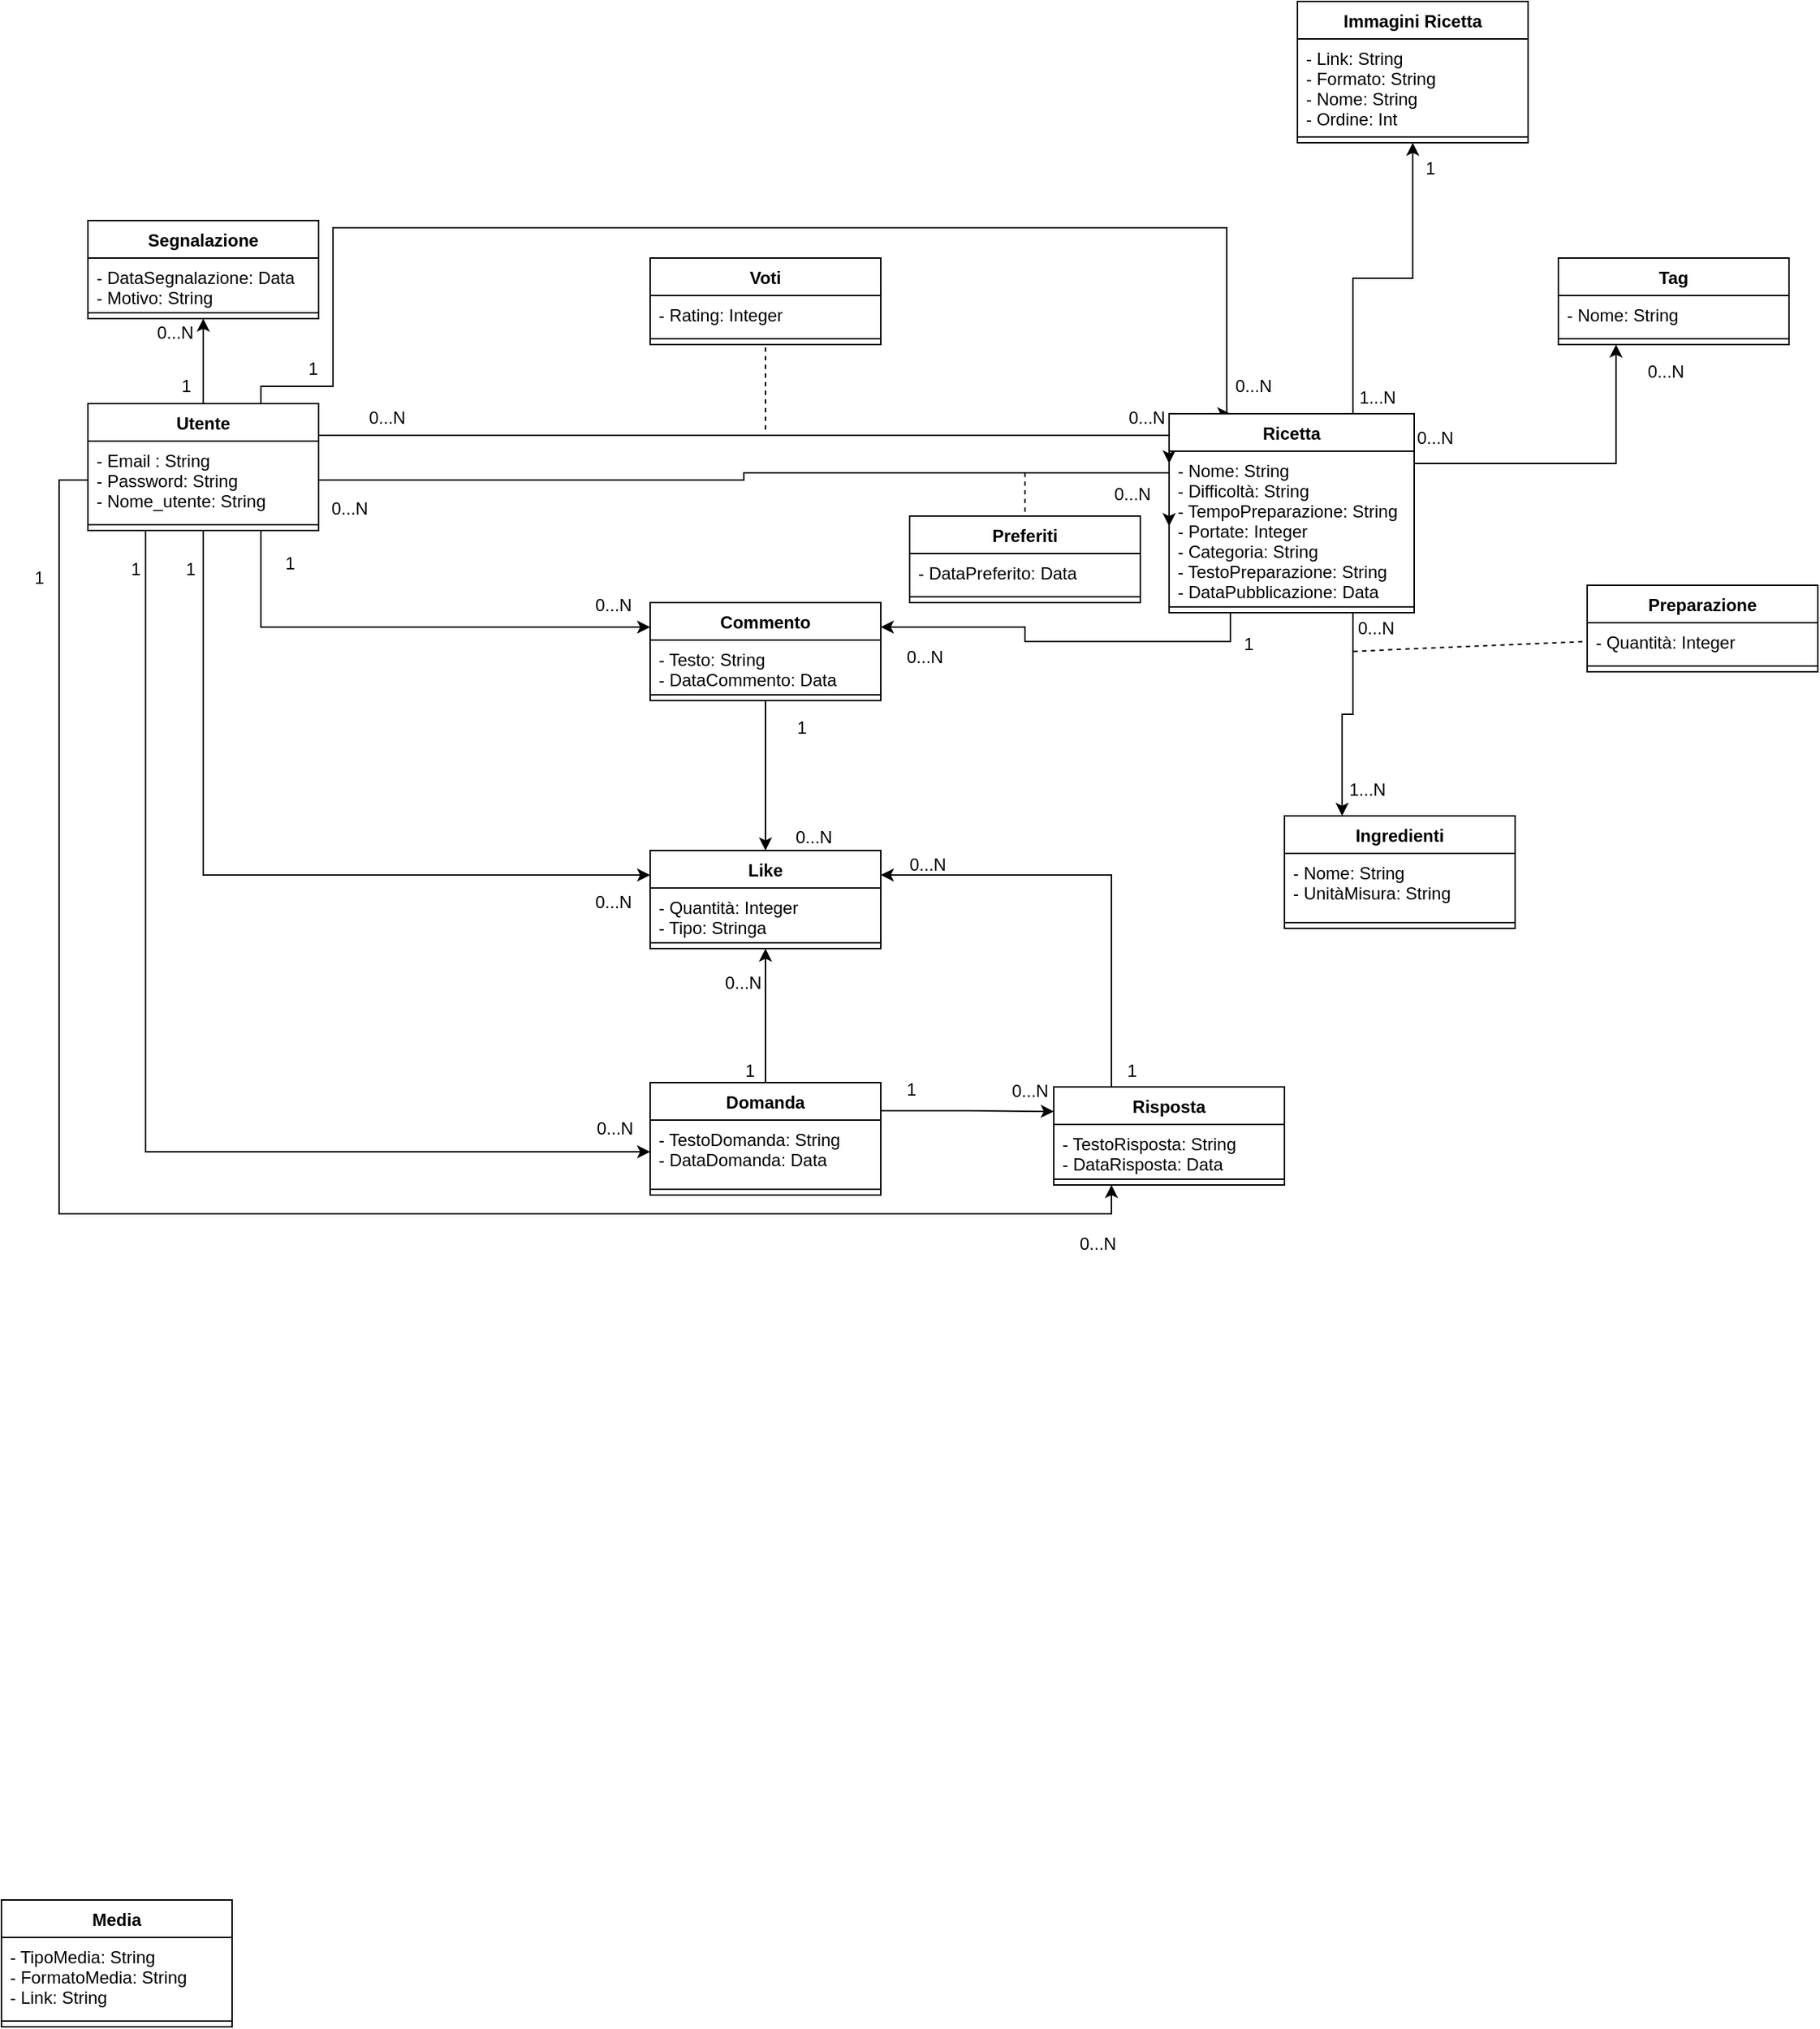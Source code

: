 <mxfile version="10.5.9" type="device"><diagram id="XpXjDNt-3Lndr2vm-Jvw" name="Page-1"><mxGraphModel dx="1188" dy="2991" grid="1" gridSize="10" guides="1" tooltips="1" connect="1" arrows="1" fold="1" page="1" pageScale="1" pageWidth="1654" pageHeight="2336" math="0" shadow="0"><root><mxCell id="0"/><mxCell id="1" parent="0"/><mxCell id="xp0NEgEFZa0FCV6qBXXA-51" style="edgeStyle=orthogonalEdgeStyle;rounded=0;orthogonalLoop=1;jettySize=auto;html=1;exitX=1;exitY=0.25;exitDx=0;exitDy=0;entryX=0;entryY=0.25;entryDx=0;entryDy=0;" parent="1" source="xp0NEgEFZa0FCV6qBXXA-1" target="xp0NEgEFZa0FCV6qBXXA-5" edge="1"><mxGeometry relative="1" as="geometry"><Array as="points"><mxPoint x="830" y="214"/></Array></mxGeometry></mxCell><mxCell id="xp0NEgEFZa0FCV6qBXXA-63" style="edgeStyle=orthogonalEdgeStyle;rounded=0;orthogonalLoop=1;jettySize=auto;html=1;exitX=0.75;exitY=1;exitDx=0;exitDy=0;entryX=0;entryY=0.25;entryDx=0;entryDy=0;" parent="1" source="xp0NEgEFZa0FCV6qBXXA-1" target="xp0NEgEFZa0FCV6qBXXA-9" edge="1"><mxGeometry relative="1" as="geometry"/></mxCell><mxCell id="xp0NEgEFZa0FCV6qBXXA-66" style="edgeStyle=orthogonalEdgeStyle;rounded=0;orthogonalLoop=1;jettySize=auto;html=1;exitX=0.5;exitY=1;exitDx=0;exitDy=0;entryX=0;entryY=0.25;entryDx=0;entryDy=0;" parent="1" source="xp0NEgEFZa0FCV6qBXXA-1" target="xp0NEgEFZa0FCV6qBXXA-13" edge="1"><mxGeometry relative="1" as="geometry"/></mxCell><mxCell id="xp0NEgEFZa0FCV6qBXXA-76" style="edgeStyle=orthogonalEdgeStyle;rounded=0;orthogonalLoop=1;jettySize=auto;html=1;exitX=0.5;exitY=0;exitDx=0;exitDy=0;entryX=0.5;entryY=1;entryDx=0;entryDy=0;" parent="1" source="xp0NEgEFZa0FCV6qBXXA-1" target="xp0NEgEFZa0FCV6qBXXA-33" edge="1"><mxGeometry relative="1" as="geometry"/></mxCell><mxCell id="xp0NEgEFZa0FCV6qBXXA-88" style="edgeStyle=orthogonalEdgeStyle;rounded=0;orthogonalLoop=1;jettySize=auto;html=1;exitX=0.75;exitY=0;exitDx=0;exitDy=0;entryX=0.25;entryY=0;entryDx=0;entryDy=0;" parent="1" source="xp0NEgEFZa0FCV6qBXXA-1" target="xp0NEgEFZa0FCV6qBXXA-5" edge="1"><mxGeometry relative="1" as="geometry"><Array as="points"><mxPoint x="200" y="180"/><mxPoint x="250" y="180"/><mxPoint x="250" y="70"/><mxPoint x="870" y="70"/></Array></mxGeometry></mxCell><mxCell id="fRyMFQYkiwxpKiQndbeK-6" style="edgeStyle=orthogonalEdgeStyle;rounded=0;orthogonalLoop=1;jettySize=auto;html=1;exitX=0.25;exitY=1;exitDx=0;exitDy=0;entryX=0;entryY=0.5;entryDx=0;entryDy=0;" parent="1" source="xp0NEgEFZa0FCV6qBXXA-1" target="xp0NEgEFZa0FCV6qBXXA-38" edge="1"><mxGeometry relative="1" as="geometry"/></mxCell><mxCell id="xp0NEgEFZa0FCV6qBXXA-1" value="Utente" style="swimlane;fontStyle=1;align=center;verticalAlign=top;childLayout=stackLayout;horizontal=1;startSize=26;horizontalStack=0;resizeParent=1;resizeParentMax=0;resizeLast=0;collapsible=1;marginBottom=0;" parent="1" vertex="1"><mxGeometry x="80" y="192" width="160" height="88" as="geometry"/></mxCell><mxCell id="xp0NEgEFZa0FCV6qBXXA-2" value="- Email : String&#xA;- Password: String&#xA;- Nome_utente: String&#xA;" style="text;strokeColor=none;fillColor=none;align=left;verticalAlign=top;spacingLeft=4;spacingRight=4;overflow=hidden;rotatable=0;points=[[0,0.5],[1,0.5]];portConstraint=eastwest;" parent="xp0NEgEFZa0FCV6qBXXA-1" vertex="1"><mxGeometry y="26" width="160" height="54" as="geometry"/></mxCell><mxCell id="xp0NEgEFZa0FCV6qBXXA-3" value="" style="line;strokeWidth=1;fillColor=none;align=left;verticalAlign=middle;spacingTop=-1;spacingLeft=3;spacingRight=3;rotatable=0;labelPosition=right;points=[];portConstraint=eastwest;" parent="xp0NEgEFZa0FCV6qBXXA-1" vertex="1"><mxGeometry y="80" width="160" height="8" as="geometry"/></mxCell><mxCell id="xp0NEgEFZa0FCV6qBXXA-57" style="edgeStyle=orthogonalEdgeStyle;rounded=0;orthogonalLoop=1;jettySize=auto;html=1;exitX=0.75;exitY=1;exitDx=0;exitDy=0;entryX=0.25;entryY=0;entryDx=0;entryDy=0;" parent="1" source="xp0NEgEFZa0FCV6qBXXA-5" target="xp0NEgEFZa0FCV6qBXXA-21" edge="1"><mxGeometry relative="1" as="geometry"/></mxCell><mxCell id="xp0NEgEFZa0FCV6qBXXA-64" style="edgeStyle=orthogonalEdgeStyle;rounded=0;orthogonalLoop=1;jettySize=auto;html=1;exitX=0.25;exitY=1;exitDx=0;exitDy=0;entryX=1;entryY=0.25;entryDx=0;entryDy=0;" parent="1" source="xp0NEgEFZa0FCV6qBXXA-5" target="xp0NEgEFZa0FCV6qBXXA-9" edge="1"><mxGeometry relative="1" as="geometry"/></mxCell><mxCell id="xp0NEgEFZa0FCV6qBXXA-78" style="edgeStyle=orthogonalEdgeStyle;rounded=0;orthogonalLoop=1;jettySize=auto;html=1;exitX=1;exitY=0.25;exitDx=0;exitDy=0;entryX=0.25;entryY=1;entryDx=0;entryDy=0;" parent="1" source="xp0NEgEFZa0FCV6qBXXA-5" target="xp0NEgEFZa0FCV6qBXXA-25" edge="1"><mxGeometry relative="1" as="geometry"/></mxCell><mxCell id="4UnbL6Nu-8qdcva4Nt-v-6" style="edgeStyle=orthogonalEdgeStyle;rounded=0;orthogonalLoop=1;jettySize=auto;html=1;exitX=0.75;exitY=0;exitDx=0;exitDy=0;entryX=0.5;entryY=1;entryDx=0;entryDy=0;" edge="1" parent="1" source="xp0NEgEFZa0FCV6qBXXA-5" target="4UnbL6Nu-8qdcva4Nt-v-1"><mxGeometry relative="1" as="geometry"/></mxCell><mxCell id="xp0NEgEFZa0FCV6qBXXA-5" value="Ricetta" style="swimlane;fontStyle=1;align=center;verticalAlign=top;childLayout=stackLayout;horizontal=1;startSize=26;horizontalStack=0;resizeParent=1;resizeParentMax=0;resizeLast=0;collapsible=1;marginBottom=0;" parent="1" vertex="1"><mxGeometry x="830" y="199" width="170" height="138" as="geometry"/></mxCell><mxCell id="xp0NEgEFZa0FCV6qBXXA-6" value="- Nome: String&#xA;- Difficoltà: String&#xA;- TempoPreparazione: String&#xA;- Portate: Integer&#xA;- Categoria: String&#xA;- TestoPreparazione: String&#xA;- DataPubblicazione: Data&#xA;&#xA;" style="text;strokeColor=none;fillColor=none;align=left;verticalAlign=top;spacingLeft=4;spacingRight=4;overflow=hidden;rotatable=0;points=[[0,0.5],[1,0.5]];portConstraint=eastwest;" parent="xp0NEgEFZa0FCV6qBXXA-5" vertex="1"><mxGeometry y="26" width="170" height="104" as="geometry"/></mxCell><mxCell id="xp0NEgEFZa0FCV6qBXXA-7" value="" style="line;strokeWidth=1;fillColor=none;align=left;verticalAlign=middle;spacingTop=-1;spacingLeft=3;spacingRight=3;rotatable=0;labelPosition=right;points=[];portConstraint=eastwest;" parent="xp0NEgEFZa0FCV6qBXXA-5" vertex="1"><mxGeometry y="130" width="170" height="8" as="geometry"/></mxCell><mxCell id="xp0NEgEFZa0FCV6qBXXA-65" style="edgeStyle=orthogonalEdgeStyle;rounded=0;orthogonalLoop=1;jettySize=auto;html=1;exitX=0.5;exitY=1;exitDx=0;exitDy=0;entryX=0.5;entryY=0;entryDx=0;entryDy=0;" parent="1" source="xp0NEgEFZa0FCV6qBXXA-9" target="xp0NEgEFZa0FCV6qBXXA-13" edge="1"><mxGeometry relative="1" as="geometry"/></mxCell><mxCell id="xp0NEgEFZa0FCV6qBXXA-9" value="Commento" style="swimlane;fontStyle=1;align=center;verticalAlign=top;childLayout=stackLayout;horizontal=1;startSize=26;horizontalStack=0;resizeParent=1;resizeParentMax=0;resizeLast=0;collapsible=1;marginBottom=0;" parent="1" vertex="1"><mxGeometry x="470" y="330" width="160" height="68" as="geometry"/></mxCell><mxCell id="xp0NEgEFZa0FCV6qBXXA-10" value="- Testo: String&#xA;- DataCommento: Data&#xA;" style="text;strokeColor=none;fillColor=none;align=left;verticalAlign=top;spacingLeft=4;spacingRight=4;overflow=hidden;rotatable=0;points=[[0,0.5],[1,0.5]];portConstraint=eastwest;" parent="xp0NEgEFZa0FCV6qBXXA-9" vertex="1"><mxGeometry y="26" width="160" height="34" as="geometry"/></mxCell><mxCell id="xp0NEgEFZa0FCV6qBXXA-11" value="" style="line;strokeWidth=1;fillColor=none;align=left;verticalAlign=middle;spacingTop=-1;spacingLeft=3;spacingRight=3;rotatable=0;labelPosition=right;points=[];portConstraint=eastwest;" parent="xp0NEgEFZa0FCV6qBXXA-9" vertex="1"><mxGeometry y="60" width="160" height="8" as="geometry"/></mxCell><mxCell id="xp0NEgEFZa0FCV6qBXXA-13" value="Like" style="swimlane;fontStyle=1;align=center;verticalAlign=top;childLayout=stackLayout;horizontal=1;startSize=26;horizontalStack=0;resizeParent=1;resizeParentMax=0;resizeLast=0;collapsible=1;marginBottom=0;" parent="1" vertex="1"><mxGeometry x="470" y="502" width="160" height="68" as="geometry"/></mxCell><mxCell id="xp0NEgEFZa0FCV6qBXXA-14" value="- Quantità: Integer&#xA;- Tipo: Stringa&#xA;" style="text;strokeColor=none;fillColor=none;align=left;verticalAlign=top;spacingLeft=4;spacingRight=4;overflow=hidden;rotatable=0;points=[[0,0.5],[1,0.5]];portConstraint=eastwest;" parent="xp0NEgEFZa0FCV6qBXXA-13" vertex="1"><mxGeometry y="26" width="160" height="34" as="geometry"/></mxCell><mxCell id="xp0NEgEFZa0FCV6qBXXA-15" value="" style="line;strokeWidth=1;fillColor=none;align=left;verticalAlign=middle;spacingTop=-1;spacingLeft=3;spacingRight=3;rotatable=0;labelPosition=right;points=[];portConstraint=eastwest;" parent="xp0NEgEFZa0FCV6qBXXA-13" vertex="1"><mxGeometry y="60" width="160" height="8" as="geometry"/></mxCell><mxCell id="xp0NEgEFZa0FCV6qBXXA-17" value="Voti" style="swimlane;fontStyle=1;align=center;verticalAlign=top;childLayout=stackLayout;horizontal=1;startSize=26;horizontalStack=0;resizeParent=1;resizeParentMax=0;resizeLast=0;collapsible=1;marginBottom=0;" parent="1" vertex="1"><mxGeometry x="470" y="91" width="160" height="60" as="geometry"/></mxCell><mxCell id="xp0NEgEFZa0FCV6qBXXA-18" value="- Rating: Integer" style="text;strokeColor=none;fillColor=none;align=left;verticalAlign=top;spacingLeft=4;spacingRight=4;overflow=hidden;rotatable=0;points=[[0,0.5],[1,0.5]];portConstraint=eastwest;" parent="xp0NEgEFZa0FCV6qBXXA-17" vertex="1"><mxGeometry y="26" width="160" height="26" as="geometry"/></mxCell><mxCell id="xp0NEgEFZa0FCV6qBXXA-19" value="" style="line;strokeWidth=1;fillColor=none;align=left;verticalAlign=middle;spacingTop=-1;spacingLeft=3;spacingRight=3;rotatable=0;labelPosition=right;points=[];portConstraint=eastwest;" parent="xp0NEgEFZa0FCV6qBXXA-17" vertex="1"><mxGeometry y="52" width="160" height="8" as="geometry"/></mxCell><mxCell id="xp0NEgEFZa0FCV6qBXXA-21" value="Ingredienti" style="swimlane;fontStyle=1;align=center;verticalAlign=top;childLayout=stackLayout;horizontal=1;startSize=26;horizontalStack=0;resizeParent=1;resizeParentMax=0;resizeLast=0;collapsible=1;marginBottom=0;" parent="1" vertex="1"><mxGeometry x="910" y="478" width="160" height="78" as="geometry"/></mxCell><mxCell id="xp0NEgEFZa0FCV6qBXXA-22" value="- Nome: String&#xA;- UnitàMisura: String&#xA;" style="text;strokeColor=none;fillColor=none;align=left;verticalAlign=top;spacingLeft=4;spacingRight=4;overflow=hidden;rotatable=0;points=[[0,0.5],[1,0.5]];portConstraint=eastwest;" parent="xp0NEgEFZa0FCV6qBXXA-21" vertex="1"><mxGeometry y="26" width="160" height="44" as="geometry"/></mxCell><mxCell id="xp0NEgEFZa0FCV6qBXXA-23" value="" style="line;strokeWidth=1;fillColor=none;align=left;verticalAlign=middle;spacingTop=-1;spacingLeft=3;spacingRight=3;rotatable=0;labelPosition=right;points=[];portConstraint=eastwest;" parent="xp0NEgEFZa0FCV6qBXXA-21" vertex="1"><mxGeometry y="70" width="160" height="8" as="geometry"/></mxCell><mxCell id="xp0NEgEFZa0FCV6qBXXA-25" value="Tag" style="swimlane;fontStyle=1;align=center;verticalAlign=top;childLayout=stackLayout;horizontal=1;startSize=26;horizontalStack=0;resizeParent=1;resizeParentMax=0;resizeLast=0;collapsible=1;marginBottom=0;" parent="1" vertex="1"><mxGeometry x="1100" y="91" width="160" height="60" as="geometry"/></mxCell><mxCell id="xp0NEgEFZa0FCV6qBXXA-26" value="- Nome: String" style="text;strokeColor=none;fillColor=none;align=left;verticalAlign=top;spacingLeft=4;spacingRight=4;overflow=hidden;rotatable=0;points=[[0,0.5],[1,0.5]];portConstraint=eastwest;" parent="xp0NEgEFZa0FCV6qBXXA-25" vertex="1"><mxGeometry y="26" width="160" height="26" as="geometry"/></mxCell><mxCell id="xp0NEgEFZa0FCV6qBXXA-27" value="" style="line;strokeWidth=1;fillColor=none;align=left;verticalAlign=middle;spacingTop=-1;spacingLeft=3;spacingRight=3;rotatable=0;labelPosition=right;points=[];portConstraint=eastwest;" parent="xp0NEgEFZa0FCV6qBXXA-25" vertex="1"><mxGeometry y="52" width="160" height="8" as="geometry"/></mxCell><mxCell id="xp0NEgEFZa0FCV6qBXXA-29" value="Preferiti" style="swimlane;fontStyle=1;align=center;verticalAlign=top;childLayout=stackLayout;horizontal=1;startSize=26;horizontalStack=0;resizeParent=1;resizeParentMax=0;resizeLast=0;collapsible=1;marginBottom=0;" parent="1" vertex="1"><mxGeometry x="650" y="270" width="160" height="60" as="geometry"/></mxCell><mxCell id="xp0NEgEFZa0FCV6qBXXA-30" value="- DataPreferito: Data" style="text;strokeColor=none;fillColor=none;align=left;verticalAlign=top;spacingLeft=4;spacingRight=4;overflow=hidden;rotatable=0;points=[[0,0.5],[1,0.5]];portConstraint=eastwest;" parent="xp0NEgEFZa0FCV6qBXXA-29" vertex="1"><mxGeometry y="26" width="160" height="26" as="geometry"/></mxCell><mxCell id="xp0NEgEFZa0FCV6qBXXA-31" value="" style="line;strokeWidth=1;fillColor=none;align=left;verticalAlign=middle;spacingTop=-1;spacingLeft=3;spacingRight=3;rotatable=0;labelPosition=right;points=[];portConstraint=eastwest;" parent="xp0NEgEFZa0FCV6qBXXA-29" vertex="1"><mxGeometry y="52" width="160" height="8" as="geometry"/></mxCell><mxCell id="xp0NEgEFZa0FCV6qBXXA-33" value="Segnalazione" style="swimlane;fontStyle=1;align=center;verticalAlign=top;childLayout=stackLayout;horizontal=1;startSize=26;horizontalStack=0;resizeParent=1;resizeParentMax=0;resizeLast=0;collapsible=1;marginBottom=0;" parent="1" vertex="1"><mxGeometry x="80" y="65" width="160" height="68" as="geometry"/></mxCell><mxCell id="xp0NEgEFZa0FCV6qBXXA-34" value="- DataSegnalazione: Data&#xA;- Motivo: String&#xA;" style="text;strokeColor=none;fillColor=none;align=left;verticalAlign=top;spacingLeft=4;spacingRight=4;overflow=hidden;rotatable=0;points=[[0,0.5],[1,0.5]];portConstraint=eastwest;" parent="xp0NEgEFZa0FCV6qBXXA-33" vertex="1"><mxGeometry y="26" width="160" height="34" as="geometry"/></mxCell><mxCell id="xp0NEgEFZa0FCV6qBXXA-35" value="" style="line;strokeWidth=1;fillColor=none;align=left;verticalAlign=middle;spacingTop=-1;spacingLeft=3;spacingRight=3;rotatable=0;labelPosition=right;points=[];portConstraint=eastwest;" parent="xp0NEgEFZa0FCV6qBXXA-33" vertex="1"><mxGeometry y="60" width="160" height="8" as="geometry"/></mxCell><mxCell id="xp0NEgEFZa0FCV6qBXXA-73" style="edgeStyle=orthogonalEdgeStyle;rounded=0;orthogonalLoop=1;jettySize=auto;html=1;exitX=1;exitY=0.25;exitDx=0;exitDy=0;entryX=0;entryY=0.25;entryDx=0;entryDy=0;" parent="1" source="xp0NEgEFZa0FCV6qBXXA-37" target="xp0NEgEFZa0FCV6qBXXA-41" edge="1"><mxGeometry relative="1" as="geometry"/></mxCell><mxCell id="xp0NEgEFZa0FCV6qBXXA-74" style="edgeStyle=orthogonalEdgeStyle;rounded=0;orthogonalLoop=1;jettySize=auto;html=1;exitX=0.5;exitY=0;exitDx=0;exitDy=0;entryX=0.5;entryY=1;entryDx=0;entryDy=0;" parent="1" source="xp0NEgEFZa0FCV6qBXXA-37" target="xp0NEgEFZa0FCV6qBXXA-13" edge="1"><mxGeometry relative="1" as="geometry"/></mxCell><mxCell id="xp0NEgEFZa0FCV6qBXXA-37" value="Domanda" style="swimlane;fontStyle=1;align=center;verticalAlign=top;childLayout=stackLayout;horizontal=1;startSize=26;horizontalStack=0;resizeParent=1;resizeParentMax=0;resizeLast=0;collapsible=1;marginBottom=0;" parent="1" vertex="1"><mxGeometry x="470" y="663" width="160" height="78" as="geometry"/></mxCell><mxCell id="xp0NEgEFZa0FCV6qBXXA-38" value="- TestoDomanda: String&#xA;- DataDomanda: Data&#xA;" style="text;strokeColor=none;fillColor=none;align=left;verticalAlign=top;spacingLeft=4;spacingRight=4;overflow=hidden;rotatable=0;points=[[0,0.5],[1,0.5]];portConstraint=eastwest;" parent="xp0NEgEFZa0FCV6qBXXA-37" vertex="1"><mxGeometry y="26" width="160" height="44" as="geometry"/></mxCell><mxCell id="xp0NEgEFZa0FCV6qBXXA-39" value="" style="line;strokeWidth=1;fillColor=none;align=left;verticalAlign=middle;spacingTop=-1;spacingLeft=3;spacingRight=3;rotatable=0;labelPosition=right;points=[];portConstraint=eastwest;" parent="xp0NEgEFZa0FCV6qBXXA-37" vertex="1"><mxGeometry y="70" width="160" height="8" as="geometry"/></mxCell><mxCell id="xp0NEgEFZa0FCV6qBXXA-75" style="edgeStyle=orthogonalEdgeStyle;rounded=0;orthogonalLoop=1;jettySize=auto;html=1;exitX=0.25;exitY=0;exitDx=0;exitDy=0;entryX=1;entryY=0.25;entryDx=0;entryDy=0;" parent="1" source="xp0NEgEFZa0FCV6qBXXA-41" target="xp0NEgEFZa0FCV6qBXXA-13" edge="1"><mxGeometry relative="1" as="geometry"/></mxCell><mxCell id="xp0NEgEFZa0FCV6qBXXA-41" value="Risposta" style="swimlane;fontStyle=1;align=center;verticalAlign=top;childLayout=stackLayout;horizontal=1;startSize=26;horizontalStack=0;resizeParent=1;resizeParentMax=0;resizeLast=0;collapsible=1;marginBottom=0;" parent="1" vertex="1"><mxGeometry x="750" y="666" width="160" height="68" as="geometry"/></mxCell><mxCell id="xp0NEgEFZa0FCV6qBXXA-42" value="- TestoRisposta: String&#xA;- DataRisposta: Data&#xA;" style="text;strokeColor=none;fillColor=none;align=left;verticalAlign=top;spacingLeft=4;spacingRight=4;overflow=hidden;rotatable=0;points=[[0,0.5],[1,0.5]];portConstraint=eastwest;" parent="xp0NEgEFZa0FCV6qBXXA-41" vertex="1"><mxGeometry y="26" width="160" height="34" as="geometry"/></mxCell><mxCell id="xp0NEgEFZa0FCV6qBXXA-43" value="" style="line;strokeWidth=1;fillColor=none;align=left;verticalAlign=middle;spacingTop=-1;spacingLeft=3;spacingRight=3;rotatable=0;labelPosition=right;points=[];portConstraint=eastwest;" parent="xp0NEgEFZa0FCV6qBXXA-41" vertex="1"><mxGeometry y="60" width="160" height="8" as="geometry"/></mxCell><mxCell id="xp0NEgEFZa0FCV6qBXXA-45" value="Media" style="swimlane;fontStyle=1;align=center;verticalAlign=top;childLayout=stackLayout;horizontal=1;startSize=26;horizontalStack=0;resizeParent=1;resizeParentMax=0;resizeLast=0;collapsible=1;marginBottom=0;" parent="1" vertex="1"><mxGeometry x="20" y="1230" width="160" height="88" as="geometry"/></mxCell><mxCell id="xp0NEgEFZa0FCV6qBXXA-46" value="- TipoMedia: String&#xA;- FormatoMedia: String&#xA;- Link: String&#xA;" style="text;strokeColor=none;fillColor=none;align=left;verticalAlign=top;spacingLeft=4;spacingRight=4;overflow=hidden;rotatable=0;points=[[0,0.5],[1,0.5]];portConstraint=eastwest;" parent="xp0NEgEFZa0FCV6qBXXA-45" vertex="1"><mxGeometry y="26" width="160" height="54" as="geometry"/></mxCell><mxCell id="xp0NEgEFZa0FCV6qBXXA-47" value="" style="line;strokeWidth=1;fillColor=none;align=left;verticalAlign=middle;spacingTop=-1;spacingLeft=3;spacingRight=3;rotatable=0;labelPosition=right;points=[];portConstraint=eastwest;" parent="xp0NEgEFZa0FCV6qBXXA-45" vertex="1"><mxGeometry y="80" width="160" height="8" as="geometry"/></mxCell><mxCell id="xp0NEgEFZa0FCV6qBXXA-55" value="" style="endArrow=none;dashed=1;html=1;entryX=0.5;entryY=1;entryDx=0;entryDy=0;" parent="1" target="xp0NEgEFZa0FCV6qBXXA-17" edge="1"><mxGeometry width="50" height="50" relative="1" as="geometry"><mxPoint x="550" y="210" as="sourcePoint"/><mxPoint x="570" y="290" as="targetPoint"/></mxGeometry></mxCell><mxCell id="xp0NEgEFZa0FCV6qBXXA-56" value="" style="endArrow=none;dashed=1;html=1;entryX=0.5;entryY=0;entryDx=0;entryDy=0;" parent="1" target="xp0NEgEFZa0FCV6qBXXA-29" edge="1"><mxGeometry width="50" height="50" relative="1" as="geometry"><mxPoint x="730" y="240" as="sourcePoint"/><mxPoint x="730" y="250" as="targetPoint"/></mxGeometry></mxCell><mxCell id="xp0NEgEFZa0FCV6qBXXA-58" value="Preparazione" style="swimlane;fontStyle=1;align=center;verticalAlign=top;childLayout=stackLayout;horizontal=1;startSize=26;horizontalStack=0;resizeParent=1;resizeParentMax=0;resizeLast=0;collapsible=1;marginBottom=0;" parent="1" vertex="1"><mxGeometry x="1120" y="318" width="160" height="60" as="geometry"/></mxCell><mxCell id="xp0NEgEFZa0FCV6qBXXA-59" value="- Quantità: Integer" style="text;strokeColor=none;fillColor=none;align=left;verticalAlign=top;spacingLeft=4;spacingRight=4;overflow=hidden;rotatable=0;points=[[0,0.5],[1,0.5]];portConstraint=eastwest;" parent="xp0NEgEFZa0FCV6qBXXA-58" vertex="1"><mxGeometry y="26" width="160" height="26" as="geometry"/></mxCell><mxCell id="xp0NEgEFZa0FCV6qBXXA-60" value="" style="line;strokeWidth=1;fillColor=none;align=left;verticalAlign=middle;spacingTop=-1;spacingLeft=3;spacingRight=3;rotatable=0;labelPosition=right;points=[];portConstraint=eastwest;" parent="xp0NEgEFZa0FCV6qBXXA-58" vertex="1"><mxGeometry y="52" width="160" height="8" as="geometry"/></mxCell><mxCell id="xp0NEgEFZa0FCV6qBXXA-62" value="" style="endArrow=none;dashed=1;html=1;entryX=0;entryY=0.5;entryDx=0;entryDy=0;exitX=-0.028;exitY=1.291;exitDx=0;exitDy=0;exitPerimeter=0;" parent="1" target="xp0NEgEFZa0FCV6qBXXA-59" edge="1" source="xp0NEgEFZa0FCV6qBXXA-98"><mxGeometry width="50" height="50" relative="1" as="geometry"><mxPoint x="950" y="360" as="sourcePoint"/><mxPoint x="1050" y="350" as="targetPoint"/></mxGeometry></mxCell><mxCell id="xp0NEgEFZa0FCV6qBXXA-79" value="1" style="text;html=1;resizable=0;points=[];autosize=1;align=left;verticalAlign=top;spacingTop=-4;" parent="1" vertex="1"><mxGeometry x="143" y="170" width="20" height="20" as="geometry"/></mxCell><mxCell id="xp0NEgEFZa0FCV6qBXXA-80" value="0...N" style="text;html=1;resizable=0;points=[];autosize=1;align=left;verticalAlign=top;spacingTop=-4;" parent="1" vertex="1"><mxGeometry x="126" y="133" width="40" height="20" as="geometry"/></mxCell><mxCell id="xp0NEgEFZa0FCV6qBXXA-83" value="0...N" style="text;html=1;resizable=0;points=[];autosize=1;align=left;verticalAlign=top;spacingTop=-4;" parent="1" vertex="1"><mxGeometry x="800" y="192" width="40" height="20" as="geometry"/></mxCell><mxCell id="xp0NEgEFZa0FCV6qBXXA-84" value="0...N" style="text;html=1;resizable=0;points=[];autosize=1;align=left;verticalAlign=top;spacingTop=-4;" parent="1" vertex="1"><mxGeometry x="273" y="192" width="40" height="20" as="geometry"/></mxCell><mxCell id="xp0NEgEFZa0FCV6qBXXA-85" style="edgeStyle=orthogonalEdgeStyle;rounded=0;orthogonalLoop=1;jettySize=auto;html=1;exitX=1;exitY=0.5;exitDx=0;exitDy=0;entryX=0;entryY=0.5;entryDx=0;entryDy=0;" parent="1" source="xp0NEgEFZa0FCV6qBXXA-2" target="xp0NEgEFZa0FCV6qBXXA-6" edge="1"><mxGeometry relative="1" as="geometry"><Array as="points"><mxPoint x="535" y="245"/><mxPoint x="535" y="240"/><mxPoint x="830" y="240"/></Array></mxGeometry></mxCell><mxCell id="xp0NEgEFZa0FCV6qBXXA-86" value="0...N" style="text;html=1;resizable=0;points=[];autosize=1;align=left;verticalAlign=top;spacingTop=-4;" parent="1" vertex="1"><mxGeometry x="247" y="255" width="40" height="20" as="geometry"/></mxCell><mxCell id="xp0NEgEFZa0FCV6qBXXA-87" value="0...N" style="text;html=1;resizable=0;points=[];autosize=1;align=left;verticalAlign=top;spacingTop=-4;" parent="1" vertex="1"><mxGeometry x="790" y="245" width="40" height="20" as="geometry"/></mxCell><mxCell id="xp0NEgEFZa0FCV6qBXXA-89" value="1" style="text;html=1;resizable=0;points=[];autosize=1;align=left;verticalAlign=top;spacingTop=-4;" parent="1" vertex="1"><mxGeometry x="231" y="158" width="20" height="20" as="geometry"/></mxCell><mxCell id="xp0NEgEFZa0FCV6qBXXA-90" value="0...N" style="text;html=1;resizable=0;points=[];autosize=1;align=left;verticalAlign=top;spacingTop=-4;" parent="1" vertex="1"><mxGeometry x="874" y="170" width="40" height="20" as="geometry"/></mxCell><mxCell id="xp0NEgEFZa0FCV6qBXXA-91" value="0...N" style="text;html=1;resizable=0;points=[];autosize=1;align=left;verticalAlign=top;spacingTop=-4;" parent="1" vertex="1"><mxGeometry x="1000" y="206" width="40" height="20" as="geometry"/></mxCell><mxCell id="xp0NEgEFZa0FCV6qBXXA-92" value="0...N" style="text;html=1;resizable=0;points=[];autosize=1;align=left;verticalAlign=top;spacingTop=-4;" parent="1" vertex="1"><mxGeometry x="1160" y="160" width="40" height="20" as="geometry"/></mxCell><mxCell id="xp0NEgEFZa0FCV6qBXXA-93" value="1...N" style="text;html=1;resizable=0;points=[];autosize=1;align=left;verticalAlign=top;spacingTop=-4;" parent="1" vertex="1"><mxGeometry x="953" y="450" width="40" height="20" as="geometry"/></mxCell><mxCell id="xp0NEgEFZa0FCV6qBXXA-98" value="0...N" style="text;html=1;resizable=0;points=[];autosize=1;align=left;verticalAlign=top;spacingTop=-4;" parent="1" vertex="1"><mxGeometry x="959" y="338" width="40" height="20" as="geometry"/></mxCell><mxCell id="fRyMFQYkiwxpKiQndbeK-1" value="1" style="text;html=1;resizable=0;points=[];autosize=1;align=left;verticalAlign=top;spacingTop=-4;" parent="1" vertex="1"><mxGeometry x="215" y="293" width="20" height="20" as="geometry"/></mxCell><mxCell id="fRyMFQYkiwxpKiQndbeK-2" value="0...N" style="text;html=1;resizable=0;points=[];autosize=1;align=left;verticalAlign=top;spacingTop=-4;" parent="1" vertex="1"><mxGeometry x="430" y="322" width="40" height="20" as="geometry"/></mxCell><mxCell id="fRyMFQYkiwxpKiQndbeK-4" value="1" style="text;html=1;resizable=0;points=[];autosize=1;align=left;verticalAlign=top;spacingTop=-4;" parent="1" vertex="1"><mxGeometry x="146" y="297" width="20" height="20" as="geometry"/></mxCell><mxCell id="fRyMFQYkiwxpKiQndbeK-5" value="0...N" style="text;html=1;resizable=0;points=[];autosize=1;align=left;verticalAlign=top;spacingTop=-4;" parent="1" vertex="1"><mxGeometry x="430" y="528" width="40" height="20" as="geometry"/></mxCell><mxCell id="fRyMFQYkiwxpKiQndbeK-7" style="edgeStyle=orthogonalEdgeStyle;rounded=0;orthogonalLoop=1;jettySize=auto;html=1;exitX=0;exitY=0.5;exitDx=0;exitDy=0;entryX=0.25;entryY=1;entryDx=0;entryDy=0;" parent="1" source="xp0NEgEFZa0FCV6qBXXA-2" target="xp0NEgEFZa0FCV6qBXXA-41" edge="1"><mxGeometry relative="1" as="geometry"/></mxCell><mxCell id="fRyMFQYkiwxpKiQndbeK-8" value="1" style="text;html=1;resizable=0;points=[];autosize=1;align=left;verticalAlign=top;spacingTop=-4;" parent="1" vertex="1"><mxGeometry x="108" y="297" width="20" height="20" as="geometry"/></mxCell><mxCell id="fRyMFQYkiwxpKiQndbeK-9" value="0...N" style="text;html=1;resizable=0;points=[];autosize=1;align=left;verticalAlign=top;spacingTop=-4;" parent="1" vertex="1"><mxGeometry x="431" y="685" width="40" height="20" as="geometry"/></mxCell><mxCell id="fRyMFQYkiwxpKiQndbeK-10" value="1" style="text;html=1;resizable=0;points=[];autosize=1;align=left;verticalAlign=top;spacingTop=-4;" parent="1" vertex="1"><mxGeometry x="41" y="303" width="20" height="20" as="geometry"/></mxCell><mxCell id="fRyMFQYkiwxpKiQndbeK-11" value="0...N" style="text;html=1;resizable=0;points=[];autosize=1;align=left;verticalAlign=top;spacingTop=-4;" parent="1" vertex="1"><mxGeometry x="766" y="765" width="40" height="20" as="geometry"/></mxCell><mxCell id="fRyMFQYkiwxpKiQndbeK-12" value="1" style="text;html=1;resizable=0;points=[];autosize=1;align=left;verticalAlign=top;spacingTop=-4;" parent="1" vertex="1"><mxGeometry x="646" y="658" width="20" height="20" as="geometry"/></mxCell><mxCell id="fRyMFQYkiwxpKiQndbeK-13" value="0...N" style="text;html=1;resizable=0;points=[];autosize=1;align=left;verticalAlign=top;spacingTop=-4;" parent="1" vertex="1"><mxGeometry x="719" y="659" width="40" height="20" as="geometry"/></mxCell><mxCell id="fRyMFQYkiwxpKiQndbeK-14" value="1" style="text;html=1;resizable=0;points=[];autosize=1;align=left;verticalAlign=top;spacingTop=-4;" parent="1" vertex="1"><mxGeometry x="534" y="645" width="20" height="20" as="geometry"/></mxCell><mxCell id="fRyMFQYkiwxpKiQndbeK-15" value="0...N" style="text;html=1;resizable=0;points=[];autosize=1;align=left;verticalAlign=top;spacingTop=-4;" parent="1" vertex="1"><mxGeometry x="520" y="584" width="40" height="20" as="geometry"/></mxCell><mxCell id="fRyMFQYkiwxpKiQndbeK-16" value="1" style="text;html=1;resizable=0;points=[];autosize=1;align=left;verticalAlign=top;spacingTop=-4;" parent="1" vertex="1"><mxGeometry x="799" y="645" width="20" height="20" as="geometry"/></mxCell><mxCell id="fRyMFQYkiwxpKiQndbeK-17" value="0...N" style="text;html=1;resizable=0;points=[];autosize=1;align=left;verticalAlign=top;spacingTop=-4;" parent="1" vertex="1"><mxGeometry x="648" y="502" width="40" height="20" as="geometry"/></mxCell><mxCell id="fRyMFQYkiwxpKiQndbeK-18" value="1" style="text;html=1;resizable=0;points=[];autosize=1;align=left;verticalAlign=top;spacingTop=-4;" parent="1" vertex="1"><mxGeometry x="570" y="407" width="20" height="20" as="geometry"/></mxCell><mxCell id="fRyMFQYkiwxpKiQndbeK-19" value="0...N" style="text;html=1;resizable=0;points=[];autosize=1;align=left;verticalAlign=top;spacingTop=-4;" parent="1" vertex="1"><mxGeometry x="569" y="483" width="40" height="20" as="geometry"/></mxCell><mxCell id="fRyMFQYkiwxpKiQndbeK-20" value="1" style="text;html=1;resizable=0;points=[];autosize=1;align=left;verticalAlign=top;spacingTop=-4;" parent="1" vertex="1"><mxGeometry x="880" y="349" width="20" height="20" as="geometry"/></mxCell><mxCell id="fRyMFQYkiwxpKiQndbeK-21" value="0...N" style="text;html=1;resizable=0;points=[];autosize=1;align=left;verticalAlign=top;spacingTop=-4;" parent="1" vertex="1"><mxGeometry x="646" y="358" width="40" height="20" as="geometry"/></mxCell><mxCell id="4UnbL6Nu-8qdcva4Nt-v-1" value="Immagini Ricetta" style="swimlane;fontStyle=1;align=center;verticalAlign=top;childLayout=stackLayout;horizontal=1;startSize=26;horizontalStack=0;resizeParent=1;resizeParentMax=0;resizeLast=0;collapsible=1;marginBottom=0;" vertex="1" parent="1"><mxGeometry x="919" y="-87" width="160" height="98" as="geometry"/></mxCell><mxCell id="4UnbL6Nu-8qdcva4Nt-v-2" value="- Link: String&#xA;- Formato: String&#xA;- Nome: String&#xA;- Ordine: Int&#xA;" style="text;strokeColor=none;fillColor=none;align=left;verticalAlign=top;spacingLeft=4;spacingRight=4;overflow=hidden;rotatable=0;points=[[0,0.5],[1,0.5]];portConstraint=eastwest;" vertex="1" parent="4UnbL6Nu-8qdcva4Nt-v-1"><mxGeometry y="26" width="160" height="64" as="geometry"/></mxCell><mxCell id="4UnbL6Nu-8qdcva4Nt-v-3" value="" style="line;strokeWidth=1;fillColor=none;align=left;verticalAlign=middle;spacingTop=-1;spacingLeft=3;spacingRight=3;rotatable=0;labelPosition=right;points=[];portConstraint=eastwest;" vertex="1" parent="4UnbL6Nu-8qdcva4Nt-v-1"><mxGeometry y="90" width="160" height="8" as="geometry"/></mxCell><mxCell id="4UnbL6Nu-8qdcva4Nt-v-7" value="1...N" style="text;html=1;resizable=0;points=[];autosize=1;align=left;verticalAlign=top;spacingTop=-4;" vertex="1" parent="1"><mxGeometry x="960" y="178" width="40" height="20" as="geometry"/></mxCell><mxCell id="4UnbL6Nu-8qdcva4Nt-v-8" value="1" style="text;html=1;resizable=0;points=[];autosize=1;align=left;verticalAlign=top;spacingTop=-4;" vertex="1" parent="1"><mxGeometry x="1006" y="19" width="20" height="20" as="geometry"/></mxCell></root></mxGraphModel></diagram></mxfile>